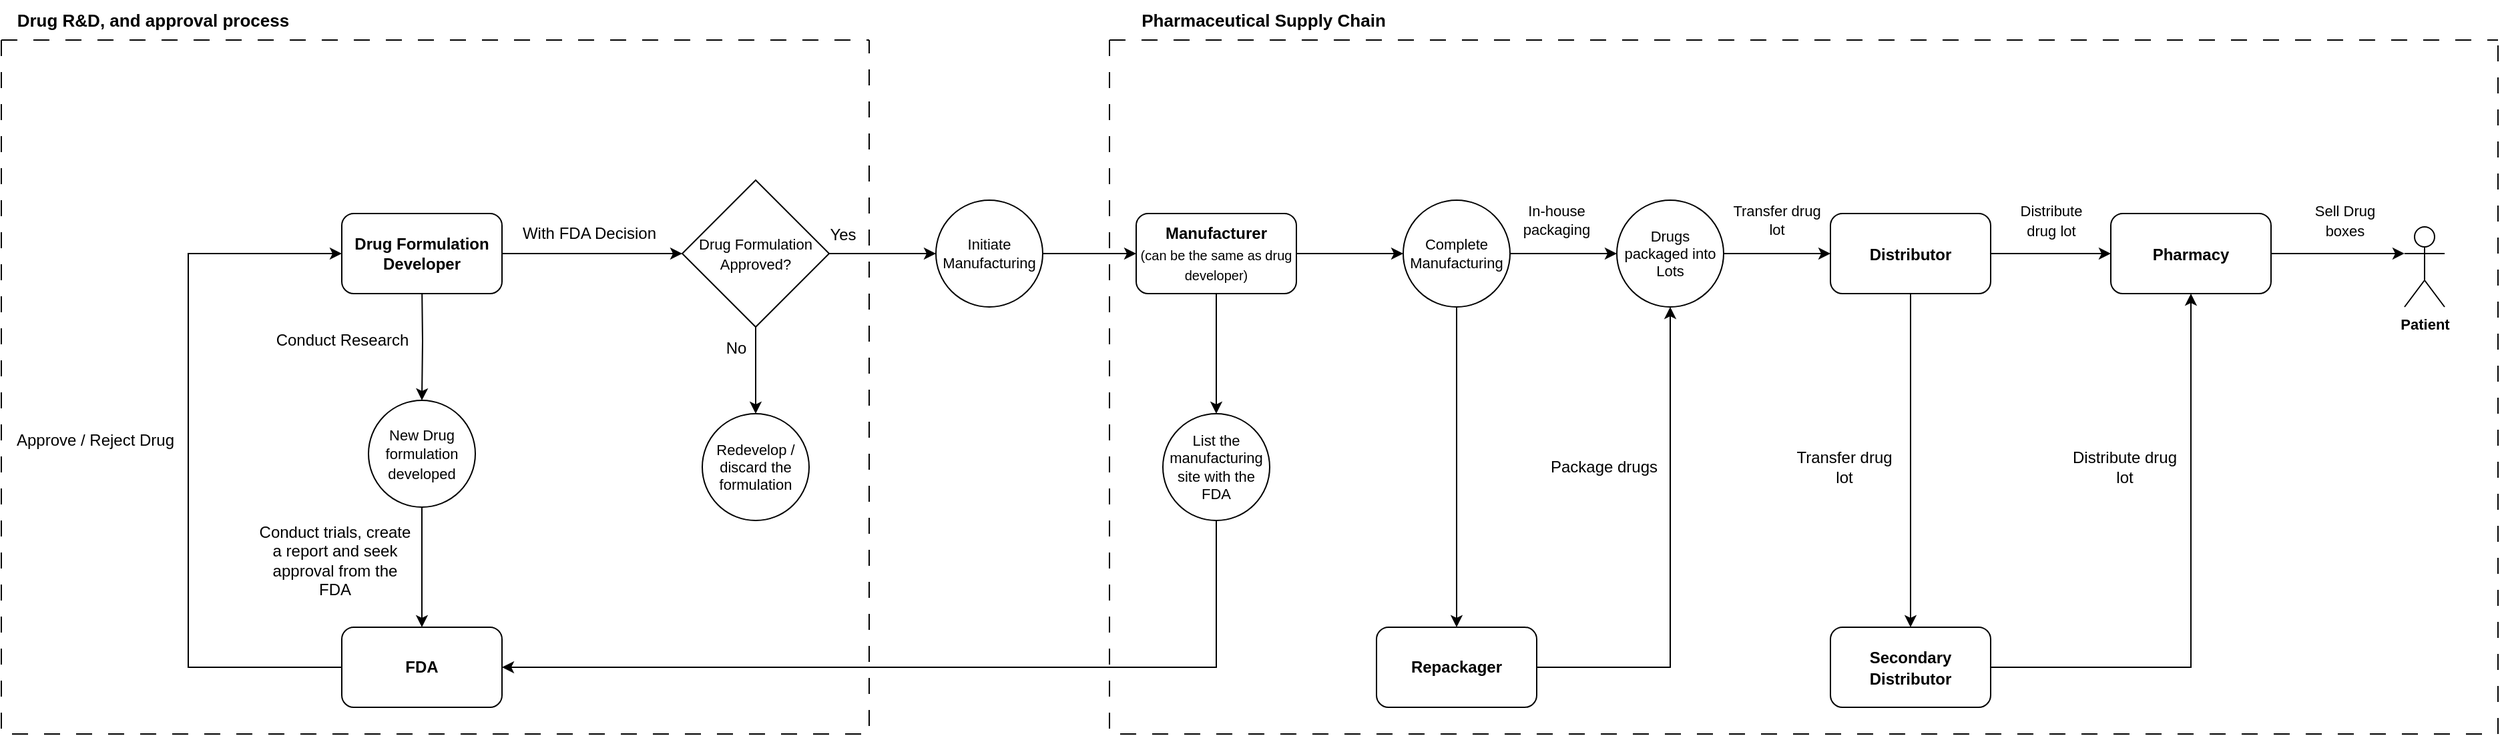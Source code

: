 <mxfile version="20.8.16" type="device" pages="3"><diagram id="34h4lcptkkVV2csjDyZU" name="Page-1"><mxGraphModel dx="1434" dy="1856" grid="1" gridSize="10" guides="1" tooltips="1" connect="1" arrows="1" fold="1" page="1" pageScale="1" pageWidth="850" pageHeight="1100" math="0" shadow="0"><root><mxCell id="0"/><mxCell id="1" parent="0"/><mxCell id="WNYWMK0L3GzU4L-8iiv9-4" style="edgeStyle=orthogonalEdgeStyle;rounded=0;orthogonalLoop=1;jettySize=auto;html=1;entryX=0.5;entryY=0;entryDx=0;entryDy=0;" edge="1" parent="1" target="WNYWMK0L3GzU4L-8iiv9-8"><mxGeometry relative="1" as="geometry"><mxPoint x="425" y="-160" as="sourcePoint"/><mxPoint x="425" y="-80" as="targetPoint"/></mxGeometry></mxCell><mxCell id="WNYWMK0L3GzU4L-8iiv9-5" style="edgeStyle=orthogonalEdgeStyle;rounded=0;orthogonalLoop=1;jettySize=auto;html=1;entryX=0.5;entryY=0;entryDx=0;entryDy=0;" edge="1" parent="1"><mxGeometry relative="1" as="geometry"><mxPoint x="425" y="-20" as="sourcePoint"/><mxPoint x="425" y="100" as="targetPoint"/></mxGeometry></mxCell><mxCell id="WNYWMK0L3GzU4L-8iiv9-7" value="Conduct Research" style="text;html=1;align=center;verticalAlign=middle;resizable=0;points=[];autosize=1;strokeColor=none;fillColor=none;" vertex="1" parent="1"><mxGeometry x="305" y="-130" width="120" height="30" as="geometry"/></mxCell><mxCell id="WNYWMK0L3GzU4L-8iiv9-16" style="edgeStyle=orthogonalEdgeStyle;rounded=0;orthogonalLoop=1;jettySize=auto;html=1;fontSize=11;" edge="1" parent="1" source="WNYWMK0L3GzU4L-8iiv9-9" target="WNYWMK0L3GzU4L-8iiv9-15"><mxGeometry relative="1" as="geometry"/></mxCell><mxCell id="WNYWMK0L3GzU4L-8iiv9-9" value="&lt;b style=&quot;border-color: var(--border-color);&quot;&gt;Drug Formulation Developer&lt;/b&gt;" style="rounded=1;whiteSpace=wrap;html=1;" vertex="1" parent="1"><mxGeometry x="365" y="-210" width="120" height="60" as="geometry"/></mxCell><mxCell id="WNYWMK0L3GzU4L-8iiv9-10" value="Conduct trials, create a report and seek approval from the FDA" style="text;html=1;strokeColor=none;fillColor=none;align=center;verticalAlign=middle;whiteSpace=wrap;rounded=0;" vertex="1" parent="1"><mxGeometry x="300" y="20" width="120" height="60" as="geometry"/></mxCell><mxCell id="WNYWMK0L3GzU4L-8iiv9-13" style="edgeStyle=orthogonalEdgeStyle;rounded=0;orthogonalLoop=1;jettySize=auto;html=1;entryX=0;entryY=0.5;entryDx=0;entryDy=0;" edge="1" parent="1" source="WNYWMK0L3GzU4L-8iiv9-11" target="WNYWMK0L3GzU4L-8iiv9-9"><mxGeometry relative="1" as="geometry"><Array as="points"><mxPoint x="250" y="130"/><mxPoint x="250" y="-180"/></Array></mxGeometry></mxCell><mxCell id="WNYWMK0L3GzU4L-8iiv9-11" value="&lt;b style=&quot;border-color: var(--border-color);&quot;&gt;FDA&lt;/b&gt;" style="rounded=1;whiteSpace=wrap;html=1;" vertex="1" parent="1"><mxGeometry x="365" y="100" width="120" height="60" as="geometry"/></mxCell><mxCell id="WNYWMK0L3GzU4L-8iiv9-14" value="Approve / Reject Drug" style="text;html=1;align=center;verticalAlign=middle;resizable=0;points=[];autosize=1;strokeColor=none;fillColor=none;" vertex="1" parent="1"><mxGeometry x="110" y="-55" width="140" height="30" as="geometry"/></mxCell><mxCell id="WNYWMK0L3GzU4L-8iiv9-21" style="edgeStyle=orthogonalEdgeStyle;rounded=0;orthogonalLoop=1;jettySize=auto;html=1;fontSize=11;entryX=0.5;entryY=0;entryDx=0;entryDy=0;" edge="1" parent="1" source="WNYWMK0L3GzU4L-8iiv9-15" target="WNYWMK0L3GzU4L-8iiv9-22"><mxGeometry relative="1" as="geometry"><mxPoint x="675" y="-95" as="targetPoint"/></mxGeometry></mxCell><mxCell id="WNYWMK0L3GzU4L-8iiv9-27" style="edgeStyle=orthogonalEdgeStyle;rounded=0;orthogonalLoop=1;jettySize=auto;html=1;entryX=0;entryY=0.5;entryDx=0;entryDy=0;fontSize=13;" edge="1" parent="1" source="WNYWMK0L3GzU4L-8iiv9-15" target="WNYWMK0L3GzU4L-8iiv9-30"><mxGeometry relative="1" as="geometry"><mxPoint x="850" y="-180" as="targetPoint"/></mxGeometry></mxCell><mxCell id="WNYWMK0L3GzU4L-8iiv9-15" value="&lt;font style=&quot;font-size: 11px;&quot;&gt;Drug Formulation Approved?&lt;/font&gt;" style="rhombus;whiteSpace=wrap;html=1;align=center;" vertex="1" parent="1"><mxGeometry x="620" y="-235" width="110" height="110" as="geometry"/></mxCell><mxCell id="WNYWMK0L3GzU4L-8iiv9-17" value="&lt;font style=&quot;font-size: 12px;&quot;&gt;With FDA Decision&lt;/font&gt;" style="text;html=1;align=center;verticalAlign=middle;resizable=0;points=[];autosize=1;strokeColor=none;fillColor=none;fontSize=11;" vertex="1" parent="1"><mxGeometry x="490" y="-210" width="120" height="30" as="geometry"/></mxCell><mxCell id="WNYWMK0L3GzU4L-8iiv9-22" value="Redevelop / discard the formulation" style="ellipse;whiteSpace=wrap;html=1;aspect=fixed;fontSize=11;" vertex="1" parent="1"><mxGeometry x="635" y="-60" width="80" height="80" as="geometry"/></mxCell><mxCell id="WNYWMK0L3GzU4L-8iiv9-23" value="" style="swimlane;startSize=0;fontSize=11;fillStyle=dashed;fillColor=#fff2cc;strokeColor=#000000;dashed=1;dashPattern=12 12;" vertex="1" parent="1"><mxGeometry x="110" y="-340" width="650" height="520" as="geometry"/></mxCell><mxCell id="WNYWMK0L3GzU4L-8iiv9-28" value="&lt;span style=&quot;font-size: 12px;&quot;&gt;Yes&lt;/span&gt;" style="text;html=1;align=center;verticalAlign=middle;resizable=0;points=[];autosize=1;strokeColor=none;fillColor=none;fontSize=13;" vertex="1" parent="WNYWMK0L3GzU4L-8iiv9-23"><mxGeometry x="610" y="130" width="40" height="30" as="geometry"/></mxCell><mxCell id="WNYWMK0L3GzU4L-8iiv9-29" value="&lt;span style=&quot;font-size: 12px;&quot;&gt;No&lt;/span&gt;" style="text;html=1;align=center;verticalAlign=middle;resizable=0;points=[];autosize=1;strokeColor=none;fillColor=none;fontSize=13;" vertex="1" parent="WNYWMK0L3GzU4L-8iiv9-23"><mxGeometry x="530" y="215" width="40" height="30" as="geometry"/></mxCell><mxCell id="WNYWMK0L3GzU4L-8iiv9-8" value="&lt;font style=&quot;font-size: 11px;&quot;&gt;New Drug formulation developed&lt;/font&gt;" style="ellipse;whiteSpace=wrap;html=1;aspect=fixed;" vertex="1" parent="WNYWMK0L3GzU4L-8iiv9-23"><mxGeometry x="275" y="270" width="80" height="80" as="geometry"/></mxCell><mxCell id="WNYWMK0L3GzU4L-8iiv9-24" value="&lt;font style=&quot;font-size: 13px;&quot;&gt;&lt;b&gt;Drug R&amp;amp;D, and approval process&amp;nbsp;&lt;/b&gt;&lt;/font&gt;" style="text;html=1;align=center;verticalAlign=middle;resizable=0;points=[];autosize=1;strokeColor=none;fillColor=none;fontSize=11;" vertex="1" parent="1"><mxGeometry x="110" y="-370" width="230" height="30" as="geometry"/></mxCell><mxCell id="WNYWMK0L3GzU4L-8iiv9-32" style="edgeStyle=orthogonalEdgeStyle;rounded=0;orthogonalLoop=1;jettySize=auto;html=1;fontSize=12;" edge="1" parent="1" source="WNYWMK0L3GzU4L-8iiv9-30"><mxGeometry relative="1" as="geometry"><mxPoint x="960" y="-180" as="targetPoint"/></mxGeometry></mxCell><mxCell id="WNYWMK0L3GzU4L-8iiv9-30" value="&lt;font style=&quot;font-size: 11px;&quot;&gt;Initiate Manufacturing&lt;/font&gt;" style="ellipse;whiteSpace=wrap;html=1;aspect=fixed;fillStyle=dashed;strokeColor=#000000;fontSize=11;" vertex="1" parent="1"><mxGeometry x="810" y="-220" width="80" height="80" as="geometry"/></mxCell><mxCell id="WNYWMK0L3GzU4L-8iiv9-38" style="edgeStyle=orthogonalEdgeStyle;rounded=0;orthogonalLoop=1;jettySize=auto;html=1;fontSize=11;" edge="1" parent="1" source="WNYWMK0L3GzU4L-8iiv9-33" target="WNYWMK0L3GzU4L-8iiv9-37"><mxGeometry relative="1" as="geometry"/></mxCell><mxCell id="WNYWMK0L3GzU4L-8iiv9-42" style="edgeStyle=orthogonalEdgeStyle;rounded=0;orthogonalLoop=1;jettySize=auto;html=1;entryX=0;entryY=0.5;entryDx=0;entryDy=0;fontSize=11;" edge="1" parent="1" source="WNYWMK0L3GzU4L-8iiv9-33" target="WNYWMK0L3GzU4L-8iiv9-41"><mxGeometry relative="1" as="geometry"/></mxCell><mxCell id="WNYWMK0L3GzU4L-8iiv9-33" value="&lt;font style=&quot;&quot;&gt;&lt;b style=&quot;font-size: 12px;&quot;&gt;Manufacturer&lt;/b&gt;&lt;br&gt;&lt;font style=&quot;font-size: 10px;&quot;&gt;(can be the same as drug developer)&lt;/font&gt;&lt;br&gt;&lt;/font&gt;" style="rounded=1;whiteSpace=wrap;html=1;fillStyle=dashed;strokeColor=#000000;fontSize=13;" vertex="1" parent="1"><mxGeometry x="960" y="-210" width="120" height="60" as="geometry"/></mxCell><mxCell id="WNYWMK0L3GzU4L-8iiv9-39" style="edgeStyle=orthogonalEdgeStyle;rounded=0;orthogonalLoop=1;jettySize=auto;html=1;entryX=1;entryY=0.5;entryDx=0;entryDy=0;fontSize=11;" edge="1" parent="1" source="WNYWMK0L3GzU4L-8iiv9-37" target="WNYWMK0L3GzU4L-8iiv9-11"><mxGeometry relative="1" as="geometry"><Array as="points"><mxPoint x="1020" y="130"/></Array></mxGeometry></mxCell><mxCell id="WNYWMK0L3GzU4L-8iiv9-37" value="&lt;font style=&quot;font-size: 11px;&quot;&gt;List the manufacturing site with the FDA&lt;/font&gt;" style="ellipse;whiteSpace=wrap;html=1;aspect=fixed;fillStyle=dashed;strokeColor=#000000;fontSize=10;" vertex="1" parent="1"><mxGeometry x="980" y="-60" width="80" height="80" as="geometry"/></mxCell><mxCell id="WNYWMK0L3GzU4L-8iiv9-44" style="edgeStyle=orthogonalEdgeStyle;rounded=0;orthogonalLoop=1;jettySize=auto;html=1;entryX=0;entryY=0.5;entryDx=0;entryDy=0;fontSize=11;" edge="1" parent="1" source="WNYWMK0L3GzU4L-8iiv9-41" target="WNYWMK0L3GzU4L-8iiv9-43"><mxGeometry relative="1" as="geometry"/></mxCell><mxCell id="WNYWMK0L3GzU4L-8iiv9-48" style="edgeStyle=orthogonalEdgeStyle;rounded=0;orthogonalLoop=1;jettySize=auto;html=1;fontSize=11;entryX=0.5;entryY=0;entryDx=0;entryDy=0;" edge="1" parent="1" source="WNYWMK0L3GzU4L-8iiv9-41" target="WNYWMK0L3GzU4L-8iiv9-49"><mxGeometry relative="1" as="geometry"><mxPoint x="1200" y="40" as="targetPoint"/></mxGeometry></mxCell><mxCell id="WNYWMK0L3GzU4L-8iiv9-41" value="&lt;font style=&quot;font-size: 11px;&quot;&gt;Complete&lt;br&gt;Manufacturing&lt;/font&gt;" style="ellipse;whiteSpace=wrap;html=1;aspect=fixed;fillStyle=dashed;strokeColor=#000000;fontSize=11;" vertex="1" parent="1"><mxGeometry x="1160" y="-220" width="80" height="80" as="geometry"/></mxCell><mxCell id="WNYWMK0L3GzU4L-8iiv9-55" style="edgeStyle=orthogonalEdgeStyle;rounded=0;orthogonalLoop=1;jettySize=auto;html=1;entryX=0;entryY=0.5;entryDx=0;entryDy=0;fontSize=12;" edge="1" parent="1" source="WNYWMK0L3GzU4L-8iiv9-43" target="WNYWMK0L3GzU4L-8iiv9-54"><mxGeometry relative="1" as="geometry"/></mxCell><mxCell id="WNYWMK0L3GzU4L-8iiv9-43" value="Drugs packaged into Lots" style="ellipse;whiteSpace=wrap;html=1;aspect=fixed;fillStyle=dashed;strokeColor=#000000;fontSize=11;" vertex="1" parent="1"><mxGeometry x="1320" y="-220" width="80" height="80" as="geometry"/></mxCell><mxCell id="WNYWMK0L3GzU4L-8iiv9-46" value="In-house packaging" style="text;html=1;strokeColor=none;fillColor=none;align=center;verticalAlign=middle;whiteSpace=wrap;rounded=0;fontSize=11;" vertex="1" parent="1"><mxGeometry x="1235" y="-220" width="80" height="30" as="geometry"/></mxCell><mxCell id="WNYWMK0L3GzU4L-8iiv9-51" style="edgeStyle=orthogonalEdgeStyle;rounded=0;orthogonalLoop=1;jettySize=auto;html=1;entryX=0.5;entryY=1;entryDx=0;entryDy=0;fontSize=12;" edge="1" parent="1" source="WNYWMK0L3GzU4L-8iiv9-49" target="WNYWMK0L3GzU4L-8iiv9-43"><mxGeometry relative="1" as="geometry"/></mxCell><mxCell id="WNYWMK0L3GzU4L-8iiv9-49" value="&lt;b&gt;&lt;font style=&quot;font-size: 12px;&quot;&gt;Repackager&lt;/font&gt;&lt;/b&gt;" style="rounded=1;whiteSpace=wrap;html=1;fillStyle=dashed;strokeColor=#000000;fontSize=11;" vertex="1" parent="1"><mxGeometry x="1140" y="100" width="120" height="60" as="geometry"/></mxCell><mxCell id="WNYWMK0L3GzU4L-8iiv9-52" value="Package drugs" style="text;html=1;align=center;verticalAlign=middle;resizable=0;points=[];autosize=1;strokeColor=none;fillColor=none;fontSize=12;" vertex="1" parent="1"><mxGeometry x="1260" y="-35" width="100" height="30" as="geometry"/></mxCell><mxCell id="WNYWMK0L3GzU4L-8iiv9-58" style="edgeStyle=orthogonalEdgeStyle;rounded=0;orthogonalLoop=1;jettySize=auto;html=1;fontSize=12;" edge="1" parent="1" source="WNYWMK0L3GzU4L-8iiv9-54" target="WNYWMK0L3GzU4L-8iiv9-57"><mxGeometry relative="1" as="geometry"/></mxCell><mxCell id="WNYWMK0L3GzU4L-8iiv9-62" style="edgeStyle=orthogonalEdgeStyle;rounded=0;orthogonalLoop=1;jettySize=auto;html=1;fontSize=12;" edge="1" parent="1" source="WNYWMK0L3GzU4L-8iiv9-54" target="WNYWMK0L3GzU4L-8iiv9-61"><mxGeometry relative="1" as="geometry"/></mxCell><mxCell id="WNYWMK0L3GzU4L-8iiv9-54" value="&lt;font style=&quot;&quot;&gt;&lt;span style=&quot;font-size: 12px;&quot;&gt;&lt;b&gt;Distributor&lt;/b&gt;&lt;/span&gt;&lt;br&gt;&lt;/font&gt;" style="rounded=1;whiteSpace=wrap;html=1;fillStyle=dashed;strokeColor=#000000;fontSize=13;" vertex="1" parent="1"><mxGeometry x="1480" y="-210" width="120" height="60" as="geometry"/></mxCell><mxCell id="WNYWMK0L3GzU4L-8iiv9-56" value="Transfer drug lot" style="text;html=1;strokeColor=none;fillColor=none;align=center;verticalAlign=middle;whiteSpace=wrap;rounded=0;fontSize=11;" vertex="1" parent="1"><mxGeometry x="1400" y="-220" width="80" height="30" as="geometry"/></mxCell><mxCell id="WNYWMK0L3GzU4L-8iiv9-64" style="edgeStyle=orthogonalEdgeStyle;rounded=0;orthogonalLoop=1;jettySize=auto;html=1;entryX=0.5;entryY=1;entryDx=0;entryDy=0;fontSize=11;" edge="1" parent="1" source="WNYWMK0L3GzU4L-8iiv9-57" target="WNYWMK0L3GzU4L-8iiv9-61"><mxGeometry relative="1" as="geometry"/></mxCell><mxCell id="WNYWMK0L3GzU4L-8iiv9-57" value="&lt;font style=&quot;&quot;&gt;&lt;span style=&quot;font-size: 12px;&quot;&gt;&lt;b&gt;Secondary Distributor&lt;/b&gt;&lt;/span&gt;&lt;br&gt;&lt;/font&gt;" style="rounded=1;whiteSpace=wrap;html=1;fillStyle=dashed;strokeColor=#000000;fontSize=13;" vertex="1" parent="1"><mxGeometry x="1480" y="100" width="120" height="60" as="geometry"/></mxCell><mxCell id="WNYWMK0L3GzU4L-8iiv9-59" value="&lt;font style=&quot;font-size: 12px;&quot;&gt;Transfer drug&lt;br&gt;lot&lt;/font&gt;" style="text;html=1;align=center;verticalAlign=middle;resizable=0;points=[];autosize=1;strokeColor=none;fillColor=none;fontSize=12;" vertex="1" parent="1"><mxGeometry x="1440" y="-40" width="100" height="40" as="geometry"/></mxCell><mxCell id="WNYWMK0L3GzU4L-8iiv9-68" style="edgeStyle=orthogonalEdgeStyle;rounded=0;orthogonalLoop=1;jettySize=auto;html=1;entryX=0;entryY=0.333;entryDx=0;entryDy=0;entryPerimeter=0;fontSize=11;" edge="1" parent="1" source="WNYWMK0L3GzU4L-8iiv9-61" target="WNYWMK0L3GzU4L-8iiv9-66"><mxGeometry relative="1" as="geometry"/></mxCell><mxCell id="WNYWMK0L3GzU4L-8iiv9-61" value="&lt;font style=&quot;&quot;&gt;&lt;span style=&quot;font-size: 12px;&quot;&gt;&lt;b&gt;Pharmacy&lt;/b&gt;&lt;/span&gt;&lt;br&gt;&lt;/font&gt;" style="rounded=1;whiteSpace=wrap;html=1;fillStyle=dashed;strokeColor=#000000;fontSize=13;" vertex="1" parent="1"><mxGeometry x="1690" y="-210" width="120" height="60" as="geometry"/></mxCell><mxCell id="WNYWMK0L3GzU4L-8iiv9-63" value="&lt;font style=&quot;font-size: 11px;&quot;&gt;Distribute&lt;br&gt;drug lot&lt;/font&gt;" style="text;html=1;align=center;verticalAlign=middle;resizable=0;points=[];autosize=1;strokeColor=none;fillColor=none;fontSize=12;" vertex="1" parent="1"><mxGeometry x="1610" y="-225" width="70" height="40" as="geometry"/></mxCell><mxCell id="WNYWMK0L3GzU4L-8iiv9-65" value="&lt;font style=&quot;font-size: 12px;&quot;&gt;Distribute drug&lt;br&gt;lot&lt;/font&gt;" style="text;html=1;align=center;verticalAlign=middle;resizable=0;points=[];autosize=1;strokeColor=none;fillColor=none;fontSize=12;" vertex="1" parent="1"><mxGeometry x="1650" y="-40" width="100" height="40" as="geometry"/></mxCell><mxCell id="WNYWMK0L3GzU4L-8iiv9-66" value="&lt;b&gt;Patient&lt;/b&gt;" style="shape=umlActor;verticalLabelPosition=bottom;verticalAlign=top;html=1;outlineConnect=0;fillStyle=dashed;strokeColor=#000000;fontSize=11;" vertex="1" parent="1"><mxGeometry x="1910" y="-200" width="30" height="60" as="geometry"/></mxCell><mxCell id="WNYWMK0L3GzU4L-8iiv9-70" value="&lt;span style=&quot;font-size: 11px;&quot;&gt;Sell Drug&lt;br&gt;boxes&lt;/span&gt;" style="text;html=1;align=center;verticalAlign=middle;resizable=0;points=[];autosize=1;strokeColor=none;fillColor=none;fontSize=12;" vertex="1" parent="1"><mxGeometry x="1830" y="-225" width="70" height="40" as="geometry"/></mxCell><mxCell id="WNYWMK0L3GzU4L-8iiv9-71" value="&lt;font style=&quot;font-size: 13px;&quot;&gt;&lt;b&gt;Pharmaceutical Supply Chain&lt;/b&gt;&lt;/font&gt;" style="text;html=1;align=center;verticalAlign=middle;resizable=0;points=[];autosize=1;strokeColor=none;fillColor=none;fontSize=11;" vertex="1" parent="1"><mxGeometry x="950" y="-370" width="210" height="30" as="geometry"/></mxCell><mxCell id="WNYWMK0L3GzU4L-8iiv9-72" value="" style="swimlane;startSize=0;fontSize=11;fillStyle=dashed;fillColor=#fff2cc;strokeColor=#000000;dashed=1;dashPattern=12 12;" vertex="1" parent="1"><mxGeometry x="940" y="-340" width="1040" height="520" as="geometry"/></mxCell></root></mxGraphModel></diagram><diagram id="6P6xNh5DW0ymue21EBdY" name="Approval Process"><mxGraphModel dx="1434" dy="1856" grid="1" gridSize="10" guides="1" tooltips="1" connect="1" arrows="1" fold="1" page="1" pageScale="1" pageWidth="850" pageHeight="1100" math="0" shadow="0"><root><mxCell id="0"/><mxCell id="1" parent="0"/><mxCell id="UecUOiLBpxG_NvfIj98Z-1" style="edgeStyle=orthogonalEdgeStyle;rounded=0;orthogonalLoop=1;jettySize=auto;html=1;entryX=0.5;entryY=0;entryDx=0;entryDy=0;" edge="1" parent="1" target="UecUOiLBpxG_NvfIj98Z-16"><mxGeometry relative="1" as="geometry"><mxPoint x="425" y="-160" as="sourcePoint"/><mxPoint x="425" y="-80" as="targetPoint"/></mxGeometry></mxCell><mxCell id="UecUOiLBpxG_NvfIj98Z-2" style="edgeStyle=orthogonalEdgeStyle;rounded=0;orthogonalLoop=1;jettySize=auto;html=1;entryX=0.5;entryY=0;entryDx=0;entryDy=0;" edge="1" parent="1"><mxGeometry relative="1" as="geometry"><mxPoint x="425" y="-20" as="sourcePoint"/><mxPoint x="425" y="100" as="targetPoint"/></mxGeometry></mxCell><mxCell id="UecUOiLBpxG_NvfIj98Z-3" value="Conduct Research" style="text;html=1;align=center;verticalAlign=middle;resizable=0;points=[];autosize=1;strokeColor=none;fillColor=none;" vertex="1" parent="1"><mxGeometry x="305" y="-130" width="120" height="30" as="geometry"/></mxCell><mxCell id="UecUOiLBpxG_NvfIj98Z-4" style="edgeStyle=orthogonalEdgeStyle;rounded=0;orthogonalLoop=1;jettySize=auto;html=1;fontSize=11;" edge="1" parent="1" source="UecUOiLBpxG_NvfIj98Z-5" target="UecUOiLBpxG_NvfIj98Z-11"><mxGeometry relative="1" as="geometry"/></mxCell><mxCell id="UecUOiLBpxG_NvfIj98Z-5" value="&lt;b style=&quot;border-color: var(--border-color);&quot;&gt;Drug Formulation Developer&lt;/b&gt;" style="rounded=1;whiteSpace=wrap;html=1;" vertex="1" parent="1"><mxGeometry x="365" y="-210" width="120" height="60" as="geometry"/></mxCell><mxCell id="UecUOiLBpxG_NvfIj98Z-6" value="Conduct trials, create a report and seek approval from the FDA" style="text;html=1;strokeColor=none;fillColor=none;align=center;verticalAlign=middle;whiteSpace=wrap;rounded=0;" vertex="1" parent="1"><mxGeometry x="300" y="20" width="120" height="60" as="geometry"/></mxCell><mxCell id="UecUOiLBpxG_NvfIj98Z-7" style="edgeStyle=orthogonalEdgeStyle;rounded=0;orthogonalLoop=1;jettySize=auto;html=1;entryX=0;entryY=0.5;entryDx=0;entryDy=0;" edge="1" parent="1" source="UecUOiLBpxG_NvfIj98Z-8" target="UecUOiLBpxG_NvfIj98Z-5"><mxGeometry relative="1" as="geometry"><Array as="points"><mxPoint x="250" y="130"/><mxPoint x="250" y="-180"/></Array></mxGeometry></mxCell><mxCell id="UecUOiLBpxG_NvfIj98Z-8" value="&lt;b style=&quot;border-color: var(--border-color);&quot;&gt;FDA&lt;/b&gt;" style="rounded=1;whiteSpace=wrap;html=1;" vertex="1" parent="1"><mxGeometry x="365" y="100" width="120" height="60" as="geometry"/></mxCell><mxCell id="UecUOiLBpxG_NvfIj98Z-9" style="edgeStyle=orthogonalEdgeStyle;rounded=0;orthogonalLoop=1;jettySize=auto;html=1;fontSize=11;entryX=0.5;entryY=0;entryDx=0;entryDy=0;" edge="1" parent="1" source="UecUOiLBpxG_NvfIj98Z-11" target="UecUOiLBpxG_NvfIj98Z-13"><mxGeometry relative="1" as="geometry"><mxPoint x="675" y="-95" as="targetPoint"/></mxGeometry></mxCell><mxCell id="UecUOiLBpxG_NvfIj98Z-10" style="edgeStyle=orthogonalEdgeStyle;rounded=0;orthogonalLoop=1;jettySize=auto;html=1;entryX=0;entryY=0.5;entryDx=0;entryDy=0;fontSize=13;" edge="1" parent="1" source="UecUOiLBpxG_NvfIj98Z-11" target="UecUOiLBpxG_NvfIj98Z-17"><mxGeometry relative="1" as="geometry"><mxPoint x="850" y="-180" as="targetPoint"/></mxGeometry></mxCell><mxCell id="UecUOiLBpxG_NvfIj98Z-11" value="&lt;font style=&quot;font-size: 11px;&quot;&gt;Drug Formulation Approved?&lt;/font&gt;" style="rhombus;whiteSpace=wrap;html=1;align=center;" vertex="1" parent="1"><mxGeometry x="620" y="-235" width="110" height="110" as="geometry"/></mxCell><mxCell id="UecUOiLBpxG_NvfIj98Z-12" value="&lt;font style=&quot;font-size: 12px;&quot;&gt;With FDA Decision&lt;/font&gt;" style="text;html=1;align=center;verticalAlign=middle;resizable=0;points=[];autosize=1;strokeColor=none;fillColor=none;fontSize=11;" vertex="1" parent="1"><mxGeometry x="490" y="-210" width="120" height="30" as="geometry"/></mxCell><mxCell id="UecUOiLBpxG_NvfIj98Z-13" value="Redevelop / discard the formulation" style="ellipse;whiteSpace=wrap;html=1;aspect=fixed;fontSize=11;" vertex="1" parent="1"><mxGeometry x="635" y="-60" width="80" height="80" as="geometry"/></mxCell><mxCell id="UecUOiLBpxG_NvfIj98Z-14" value="&lt;span style=&quot;font-size: 12px;&quot;&gt;Yes&lt;/span&gt;" style="text;html=1;align=center;verticalAlign=middle;resizable=0;points=[];autosize=1;strokeColor=none;fillColor=none;fontSize=13;" vertex="1" parent="1"><mxGeometry x="720" y="-210" width="40" height="30" as="geometry"/></mxCell><mxCell id="UecUOiLBpxG_NvfIj98Z-15" value="&lt;span style=&quot;font-size: 12px;&quot;&gt;No&lt;/span&gt;" style="text;html=1;align=center;verticalAlign=middle;resizable=0;points=[];autosize=1;strokeColor=none;fillColor=none;fontSize=13;" vertex="1" parent="1"><mxGeometry x="640" y="-125" width="40" height="30" as="geometry"/></mxCell><mxCell id="UecUOiLBpxG_NvfIj98Z-16" value="&lt;font style=&quot;font-size: 11px;&quot;&gt;New Drug formulation developed&lt;/font&gt;" style="ellipse;whiteSpace=wrap;html=1;aspect=fixed;" vertex="1" parent="1"><mxGeometry x="385" y="-70" width="80" height="80" as="geometry"/></mxCell><mxCell id="UecUOiLBpxG_NvfIj98Z-17" value="&lt;font style=&quot;font-size: 11px;&quot;&gt;Initiate Manufacturing&lt;/font&gt;" style="ellipse;whiteSpace=wrap;html=1;aspect=fixed;fillStyle=dashed;strokeColor=#000000;fontSize=11;" vertex="1" parent="1"><mxGeometry x="810" y="-220" width="80" height="80" as="geometry"/></mxCell></root></mxGraphModel></diagram><diagram id="HFWAV9x_ABImfDPFLkE4" name="Supply Chain"><mxGraphModel dx="1434" dy="1856" grid="1" gridSize="10" guides="1" tooltips="1" connect="1" arrows="1" fold="1" page="1" pageScale="1" pageWidth="850" pageHeight="1100" math="0" shadow="0"><root><mxCell id="0"/><mxCell id="1" parent="0"/><mxCell id="FW5bOvhclNfSsa_WS_ED-1" style="edgeStyle=orthogonalEdgeStyle;rounded=0;orthogonalLoop=1;jettySize=auto;html=1;fontSize=11;" edge="1" parent="1" source="FW5bOvhclNfSsa_WS_ED-3" target="FW5bOvhclNfSsa_WS_ED-4"><mxGeometry relative="1" as="geometry"/></mxCell><mxCell id="FW5bOvhclNfSsa_WS_ED-2" style="edgeStyle=orthogonalEdgeStyle;rounded=0;orthogonalLoop=1;jettySize=auto;html=1;entryX=0;entryY=0.5;entryDx=0;entryDy=0;fontSize=11;" edge="1" parent="1" source="FW5bOvhclNfSsa_WS_ED-3" target="FW5bOvhclNfSsa_WS_ED-7"><mxGeometry relative="1" as="geometry"/></mxCell><mxCell id="FW5bOvhclNfSsa_WS_ED-3" value="&lt;font style=&quot;&quot;&gt;&lt;b style=&quot;font-size: 12px;&quot;&gt;Manufacturer&lt;/b&gt;&lt;br&gt;&lt;font style=&quot;font-size: 10px;&quot;&gt;(can be the same as drug developer)&lt;/font&gt;&lt;br&gt;&lt;/font&gt;" style="rounded=1;whiteSpace=wrap;html=1;fillStyle=dashed;strokeColor=#000000;fontSize=13;" vertex="1" parent="1"><mxGeometry x="960" y="-210" width="120" height="60" as="geometry"/></mxCell><mxCell id="BRv0Hx4U6XXOUGCcgYU4-2" style="edgeStyle=orthogonalEdgeStyle;rounded=0;orthogonalLoop=1;jettySize=auto;html=1;entryX=0.5;entryY=0;entryDx=0;entryDy=0;fontSize=11;" edge="1" parent="1" source="FW5bOvhclNfSsa_WS_ED-4" target="BRv0Hx4U6XXOUGCcgYU4-1"><mxGeometry relative="1" as="geometry"/></mxCell><mxCell id="FW5bOvhclNfSsa_WS_ED-4" value="&lt;font style=&quot;font-size: 11px;&quot;&gt;List the manufacturing site with the FDA&lt;/font&gt;" style="ellipse;whiteSpace=wrap;html=1;aspect=fixed;fillStyle=dashed;strokeColor=#000000;fontSize=10;" vertex="1" parent="1"><mxGeometry x="980" y="-60" width="80" height="80" as="geometry"/></mxCell><mxCell id="FW5bOvhclNfSsa_WS_ED-5" style="edgeStyle=orthogonalEdgeStyle;rounded=0;orthogonalLoop=1;jettySize=auto;html=1;entryX=0;entryY=0.5;entryDx=0;entryDy=0;fontSize=11;" edge="1" parent="1" source="FW5bOvhclNfSsa_WS_ED-7" target="FW5bOvhclNfSsa_WS_ED-9"><mxGeometry relative="1" as="geometry"/></mxCell><mxCell id="FW5bOvhclNfSsa_WS_ED-6" style="edgeStyle=orthogonalEdgeStyle;rounded=0;orthogonalLoop=1;jettySize=auto;html=1;fontSize=11;entryX=0.5;entryY=0;entryDx=0;entryDy=0;" edge="1" parent="1" source="FW5bOvhclNfSsa_WS_ED-7" target="FW5bOvhclNfSsa_WS_ED-12"><mxGeometry relative="1" as="geometry"><mxPoint x="1200" y="40" as="targetPoint"/></mxGeometry></mxCell><mxCell id="FW5bOvhclNfSsa_WS_ED-7" value="&lt;font style=&quot;font-size: 11px;&quot;&gt;Complete&lt;br&gt;Manufacturing&lt;/font&gt;" style="ellipse;whiteSpace=wrap;html=1;aspect=fixed;fillStyle=dashed;strokeColor=#000000;fontSize=11;" vertex="1" parent="1"><mxGeometry x="1160" y="-220" width="80" height="80" as="geometry"/></mxCell><mxCell id="FW5bOvhclNfSsa_WS_ED-8" style="edgeStyle=orthogonalEdgeStyle;rounded=0;orthogonalLoop=1;jettySize=auto;html=1;entryX=0;entryY=0.5;entryDx=0;entryDy=0;fontSize=12;" edge="1" parent="1" source="FW5bOvhclNfSsa_WS_ED-9" target="FW5bOvhclNfSsa_WS_ED-16"><mxGeometry relative="1" as="geometry"/></mxCell><mxCell id="FW5bOvhclNfSsa_WS_ED-9" value="Drugs packaged into Lots" style="ellipse;whiteSpace=wrap;html=1;aspect=fixed;fillStyle=dashed;strokeColor=#000000;fontSize=11;" vertex="1" parent="1"><mxGeometry x="1320" y="-220" width="80" height="80" as="geometry"/></mxCell><mxCell id="FW5bOvhclNfSsa_WS_ED-10" value="In-house packaging" style="text;html=1;strokeColor=none;fillColor=none;align=center;verticalAlign=middle;whiteSpace=wrap;rounded=0;fontSize=11;" vertex="1" parent="1"><mxGeometry x="1235" y="-220" width="80" height="30" as="geometry"/></mxCell><mxCell id="FW5bOvhclNfSsa_WS_ED-11" style="edgeStyle=orthogonalEdgeStyle;rounded=0;orthogonalLoop=1;jettySize=auto;html=1;entryX=0.5;entryY=1;entryDx=0;entryDy=0;fontSize=12;" edge="1" parent="1" source="FW5bOvhclNfSsa_WS_ED-12" target="FW5bOvhclNfSsa_WS_ED-9"><mxGeometry relative="1" as="geometry"/></mxCell><mxCell id="FW5bOvhclNfSsa_WS_ED-12" value="&lt;b&gt;&lt;font style=&quot;font-size: 12px;&quot;&gt;Repackager&lt;/font&gt;&lt;/b&gt;" style="rounded=1;whiteSpace=wrap;html=1;fillStyle=dashed;strokeColor=#000000;fontSize=11;" vertex="1" parent="1"><mxGeometry x="1140" y="100" width="120" height="60" as="geometry"/></mxCell><mxCell id="FW5bOvhclNfSsa_WS_ED-13" value="Package drugs" style="text;html=1;align=center;verticalAlign=middle;resizable=0;points=[];autosize=1;strokeColor=none;fillColor=none;fontSize=12;" vertex="1" parent="1"><mxGeometry x="1260" y="-35" width="100" height="30" as="geometry"/></mxCell><mxCell id="FW5bOvhclNfSsa_WS_ED-14" style="edgeStyle=orthogonalEdgeStyle;rounded=0;orthogonalLoop=1;jettySize=auto;html=1;fontSize=12;" edge="1" parent="1" source="FW5bOvhclNfSsa_WS_ED-16" target="FW5bOvhclNfSsa_WS_ED-19"><mxGeometry relative="1" as="geometry"/></mxCell><mxCell id="FW5bOvhclNfSsa_WS_ED-15" style="edgeStyle=orthogonalEdgeStyle;rounded=0;orthogonalLoop=1;jettySize=auto;html=1;fontSize=12;" edge="1" parent="1" source="FW5bOvhclNfSsa_WS_ED-16" target="FW5bOvhclNfSsa_WS_ED-22"><mxGeometry relative="1" as="geometry"/></mxCell><mxCell id="FW5bOvhclNfSsa_WS_ED-16" value="&lt;font style=&quot;&quot;&gt;&lt;span style=&quot;font-size: 12px;&quot;&gt;&lt;b&gt;Distributor&lt;/b&gt;&lt;/span&gt;&lt;br&gt;&lt;/font&gt;" style="rounded=1;whiteSpace=wrap;html=1;fillStyle=dashed;strokeColor=#000000;fontSize=13;" vertex="1" parent="1"><mxGeometry x="1480" y="-210" width="120" height="60" as="geometry"/></mxCell><mxCell id="FW5bOvhclNfSsa_WS_ED-17" value="Transfer drug lot" style="text;html=1;strokeColor=none;fillColor=none;align=center;verticalAlign=middle;whiteSpace=wrap;rounded=0;fontSize=11;" vertex="1" parent="1"><mxGeometry x="1400" y="-220" width="80" height="30" as="geometry"/></mxCell><mxCell id="FW5bOvhclNfSsa_WS_ED-18" style="edgeStyle=orthogonalEdgeStyle;rounded=0;orthogonalLoop=1;jettySize=auto;html=1;entryX=0.5;entryY=1;entryDx=0;entryDy=0;fontSize=11;" edge="1" parent="1" source="FW5bOvhclNfSsa_WS_ED-19" target="FW5bOvhclNfSsa_WS_ED-22"><mxGeometry relative="1" as="geometry"/></mxCell><mxCell id="FW5bOvhclNfSsa_WS_ED-19" value="&lt;font style=&quot;&quot;&gt;&lt;span style=&quot;font-size: 12px;&quot;&gt;&lt;b&gt;Secondary Distributor&lt;/b&gt;&lt;/span&gt;&lt;br&gt;&lt;/font&gt;" style="rounded=1;whiteSpace=wrap;html=1;fillStyle=dashed;strokeColor=#000000;fontSize=13;" vertex="1" parent="1"><mxGeometry x="1480" y="100" width="120" height="60" as="geometry"/></mxCell><mxCell id="FW5bOvhclNfSsa_WS_ED-20" value="&lt;font style=&quot;font-size: 12px;&quot;&gt;Transfer drug&lt;br&gt;lot&lt;/font&gt;" style="text;html=1;align=center;verticalAlign=middle;resizable=0;points=[];autosize=1;strokeColor=none;fillColor=none;fontSize=12;" vertex="1" parent="1"><mxGeometry x="1440" y="-40" width="100" height="40" as="geometry"/></mxCell><mxCell id="FW5bOvhclNfSsa_WS_ED-21" style="edgeStyle=orthogonalEdgeStyle;rounded=0;orthogonalLoop=1;jettySize=auto;html=1;entryX=0;entryY=0.333;entryDx=0;entryDy=0;entryPerimeter=0;fontSize=11;" edge="1" parent="1" source="FW5bOvhclNfSsa_WS_ED-22" target="FW5bOvhclNfSsa_WS_ED-25"><mxGeometry relative="1" as="geometry"/></mxCell><mxCell id="FW5bOvhclNfSsa_WS_ED-22" value="&lt;font style=&quot;&quot;&gt;&lt;span style=&quot;font-size: 12px;&quot;&gt;&lt;b&gt;Pharmacy&lt;/b&gt;&lt;/span&gt;&lt;br&gt;&lt;/font&gt;" style="rounded=1;whiteSpace=wrap;html=1;fillStyle=dashed;strokeColor=#000000;fontSize=13;" vertex="1" parent="1"><mxGeometry x="1690" y="-210" width="120" height="60" as="geometry"/></mxCell><mxCell id="FW5bOvhclNfSsa_WS_ED-23" value="&lt;font style=&quot;font-size: 11px;&quot;&gt;Distribute&lt;br&gt;drug lot&lt;/font&gt;" style="text;html=1;align=center;verticalAlign=middle;resizable=0;points=[];autosize=1;strokeColor=none;fillColor=none;fontSize=12;" vertex="1" parent="1"><mxGeometry x="1610" y="-225" width="70" height="40" as="geometry"/></mxCell><mxCell id="FW5bOvhclNfSsa_WS_ED-24" value="&lt;font style=&quot;font-size: 12px;&quot;&gt;Distribute drug&lt;br&gt;lot&lt;/font&gt;" style="text;html=1;align=center;verticalAlign=middle;resizable=0;points=[];autosize=1;strokeColor=none;fillColor=none;fontSize=12;" vertex="1" parent="1"><mxGeometry x="1650" y="-40" width="100" height="40" as="geometry"/></mxCell><mxCell id="FW5bOvhclNfSsa_WS_ED-25" value="&lt;b&gt;Patient&lt;/b&gt;" style="shape=umlActor;verticalLabelPosition=bottom;verticalAlign=top;html=1;outlineConnect=0;fillStyle=dashed;strokeColor=#000000;fontSize=11;" vertex="1" parent="1"><mxGeometry x="1910" y="-200" width="30" height="60" as="geometry"/></mxCell><mxCell id="FW5bOvhclNfSsa_WS_ED-26" value="&lt;span style=&quot;font-size: 11px;&quot;&gt;Sell Drug&lt;br&gt;boxes&lt;/span&gt;" style="text;html=1;align=center;verticalAlign=middle;resizable=0;points=[];autosize=1;strokeColor=none;fillColor=none;fontSize=12;" vertex="1" parent="1"><mxGeometry x="1830" y="-225" width="70" height="40" as="geometry"/></mxCell><mxCell id="tEvGSSrgdILECJ74390H-1" style="edgeStyle=orthogonalEdgeStyle;rounded=0;orthogonalLoop=1;jettySize=auto;html=1;fontSize=12;" edge="1" parent="1" source="tEvGSSrgdILECJ74390H-2"><mxGeometry relative="1" as="geometry"><mxPoint x="960" y="-180" as="targetPoint"/></mxGeometry></mxCell><mxCell id="tEvGSSrgdILECJ74390H-2" value="&lt;font style=&quot;font-size: 11px;&quot;&gt;Initiate Manufacturing&lt;/font&gt;" style="ellipse;whiteSpace=wrap;html=1;aspect=fixed;fillStyle=dashed;strokeColor=#000000;fontSize=11;" vertex="1" parent="1"><mxGeometry x="810" y="-220" width="80" height="80" as="geometry"/></mxCell><mxCell id="BRv0Hx4U6XXOUGCcgYU4-1" value="&lt;b style=&quot;border-color: var(--border-color);&quot;&gt;FDA&lt;/b&gt;" style="rounded=1;whiteSpace=wrap;html=1;" vertex="1" parent="1"><mxGeometry x="960" y="100" width="120" height="60" as="geometry"/></mxCell></root></mxGraphModel></diagram></mxfile>
